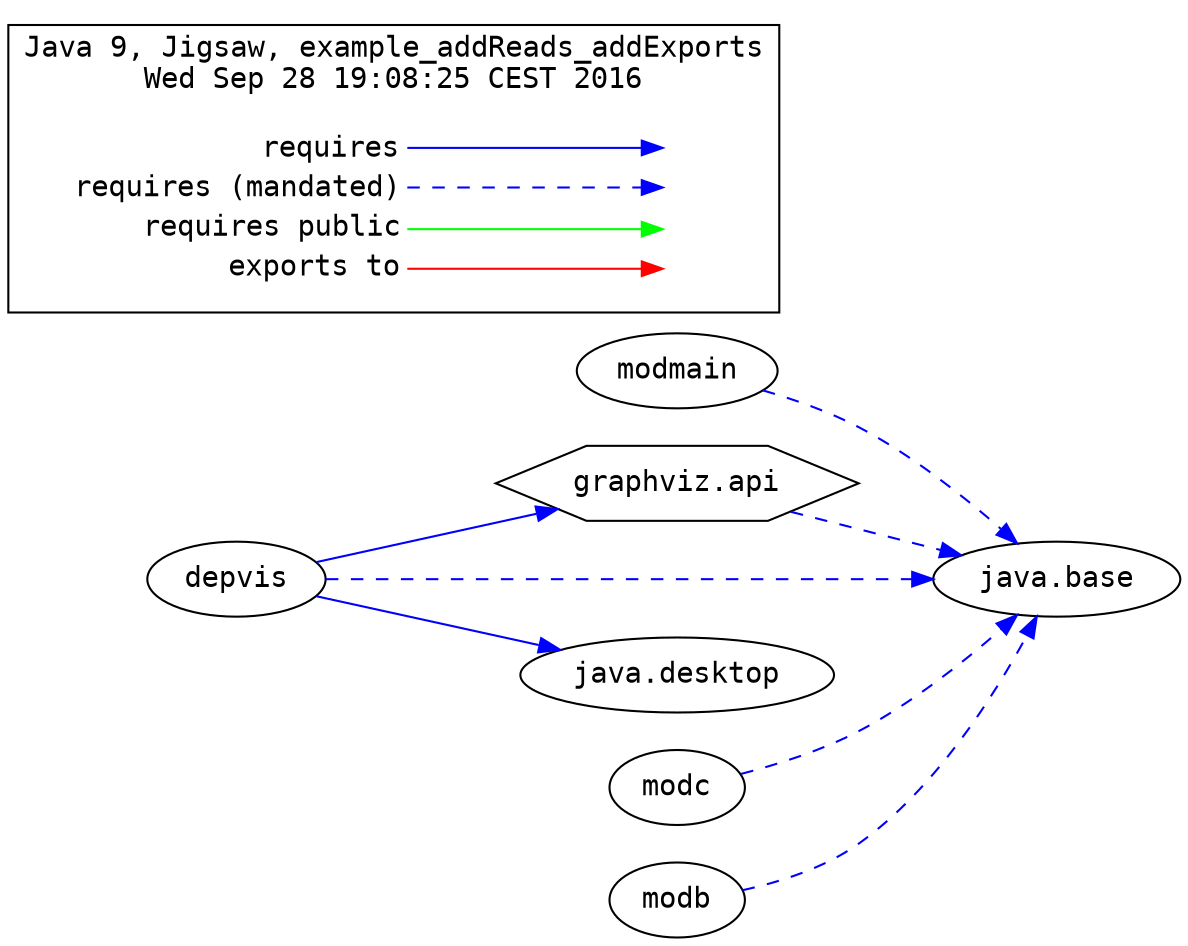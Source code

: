 # Created by depvis.JigsawDepVisualizer on Wed Sep 28 19:08:25 CEST 2016
digraph Java9_Dependency_Visualizer {
graphviz_api[fontname="Consolas",shape="hexagon",label="graphviz.api"];
java_base[fontname="Consolas",shape="ellipse",label="java.base"];
modmain[fontname="Consolas",shape="ellipse",label="modmain"];
depvis[fontname="Consolas",shape="ellipse",label="depvis"];
java_desktop[fontname="Consolas",shape="ellipse",label="java.desktop"];
modc[fontname="Consolas",shape="ellipse",label="modc"];
modb[fontname="Consolas",shape="ellipse",label="modb"];
graphviz_api -> java_base[color="#0000ff",fontname="Consolas",fontcolor="#0000ff",style="dashed",weight="16"]
modmain -> java_base[color="#0000ff",fontname="Consolas",fontcolor="#0000ff",style="dashed",weight="16"]
depvis -> java_desktop[color="#0000ff",fontname="Consolas",fontcolor="#0000ff",weight="8"]
depvis -> graphviz_api[color="#0000ff",fontname="Consolas",fontcolor="#0000ff",weight="8"]
depvis -> java_base[color="#0000ff",fontname="Consolas",fontcolor="#0000ff",style="dashed",weight="16"]
modc -> java_base[color="#0000ff",fontname="Consolas",fontcolor="#0000ff",style="dashed",weight="16"]
modb -> java_base[color="#0000ff",fontname="Consolas",fontcolor="#0000ff",style="dashed",weight="16"]
rankdir=LR
node [shape=plaintext]
subgraph cluster_01 { 
  label = "Java 9, Jigsaw, example_addReads_addExports
Wed Sep 28 19:08:25 CEST 2016"
  fontname="Consolas"
  key [label=<<table border="0" cellpadding="2" cellspacing="0" cellborder="0">
    <tr><td align="right" port="i1">requires</td></tr>
    <tr><td align="right" port="i2">requires (mandated)</td></tr>
    <tr><td align="right" port="i3">requires public</td></tr>
    <tr><td align="right" port="i4">exports to</td></tr>
    </table>>,fontname="Consolas"]
  key2 [label=<<table border="0" cellpadding="2" cellspacing="0" cellborder="0">
    <tr><td port="i1">&nbsp;</td></tr>
    <tr><td port="i2">&nbsp;</td></tr>
    <tr><td port="i3">&nbsp;</td></tr>
    <tr><td port="i4">&nbsp;</td></tr>
    </table>>,fontname="Consolas"]
  key:i1:e -> key2:i1:w [color=BLUE]
  key:i2:e -> key2:i2:w [color=BLUE, style=dashed]
  key:i3:e -> key2:i3:w [color=GREEN]
  key:i4:e -> key2:i4:w [color=RED]
}
}
